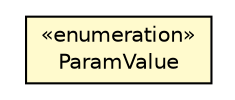 #!/usr/local/bin/dot
#
# Class diagram 
# Generated by UMLGraph version R5_6-24-gf6e263 (http://www.umlgraph.org/)
#

digraph G {
	edge [fontname="Helvetica",fontsize=10,labelfontname="Helvetica",labelfontsize=10];
	node [fontname="Helvetica",fontsize=10,shape=plaintext];
	nodesep=0.25;
	ranksep=0.5;
	// org.qiweb.api.routes.ControllerParams.ParamValue
	c9485 [label=<<table title="org.qiweb.api.routes.ControllerParams.ParamValue" border="0" cellborder="1" cellspacing="0" cellpadding="2" port="p" bgcolor="lemonChiffon" href="./ControllerParams.ParamValue.html">
		<tr><td><table border="0" cellspacing="0" cellpadding="1">
<tr><td align="center" balign="center"> &#171;enumeration&#187; </td></tr>
<tr><td align="center" balign="center"> ParamValue </td></tr>
		</table></td></tr>
		</table>>, URL="./ControllerParams.ParamValue.html", fontname="Helvetica", fontcolor="black", fontsize=10.0];
}


